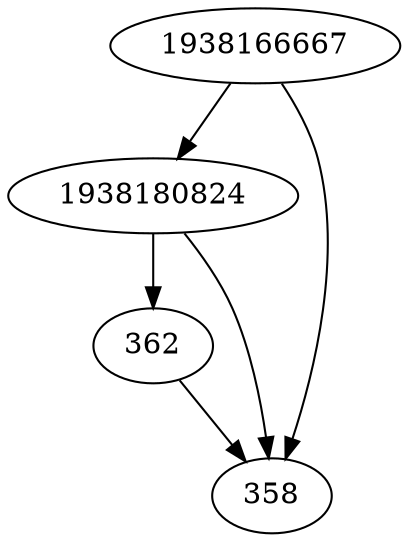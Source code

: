 strict digraph  {
1938180824;
362;
1938166667;
358;
1938180824 -> 358;
1938180824 -> 362;
362 -> 358;
1938166667 -> 358;
1938166667 -> 1938180824;
}
